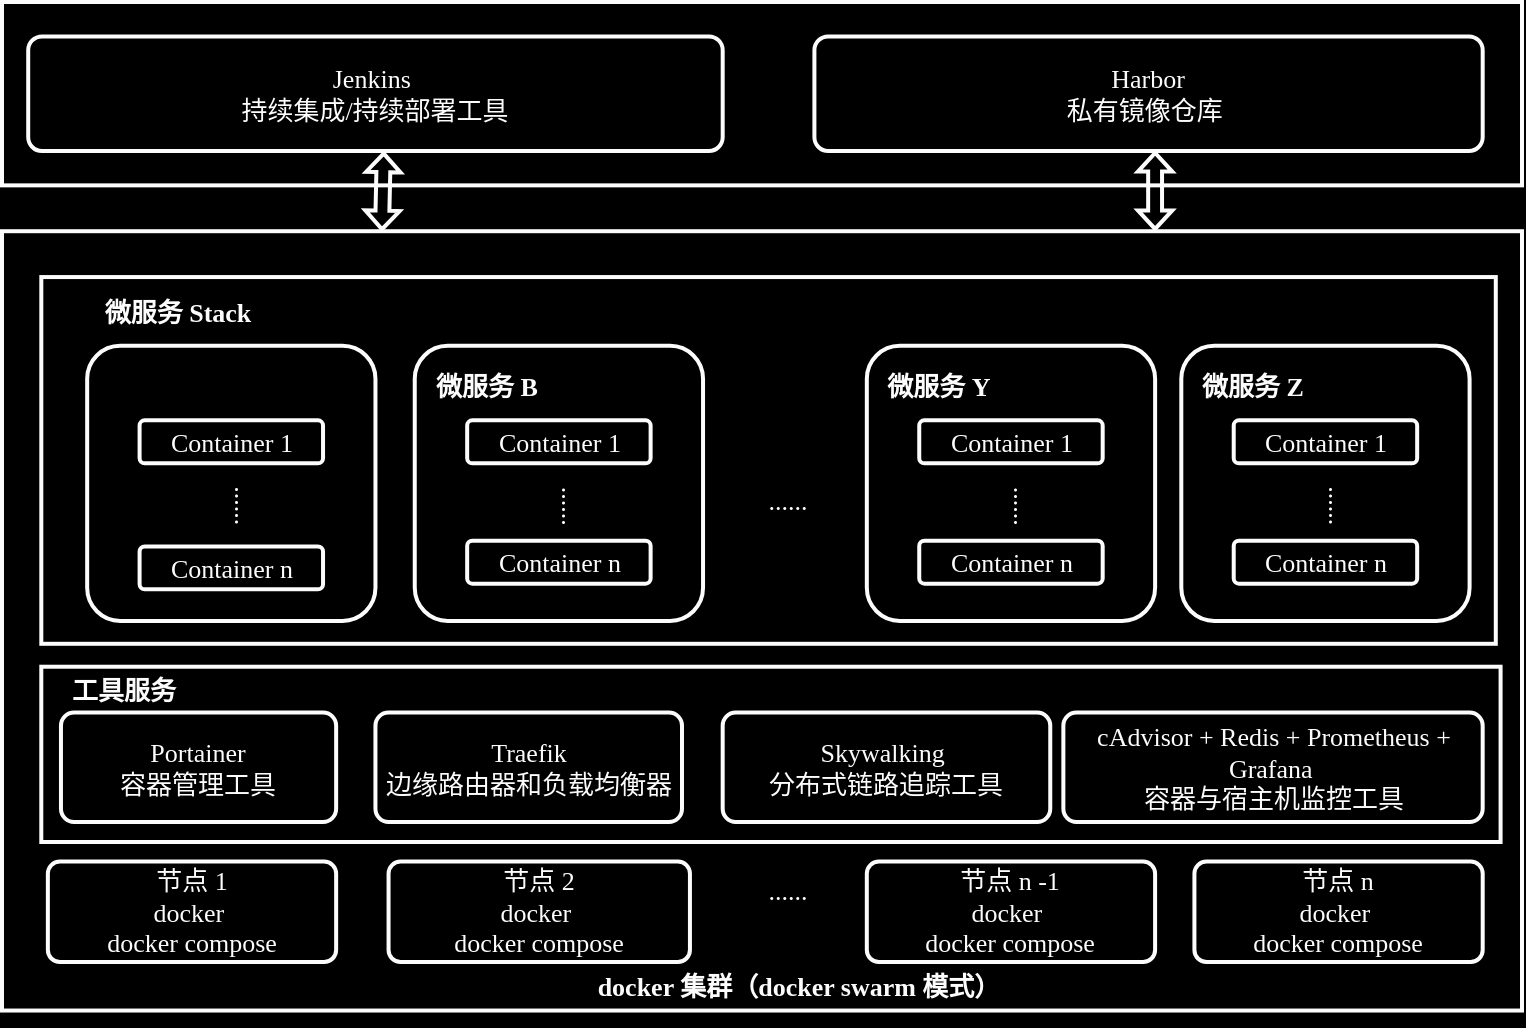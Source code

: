 <mxfile version="24.2.7" type="github">
  <diagram id="C5RBs43oDa-KdzZeNtuy" name="Page-1">
    <mxGraphModel dx="1247" dy="683" grid="1" gridSize="10" guides="1" tooltips="1" connect="1" arrows="1" fold="1" page="1" pageScale="1" pageWidth="827" pageHeight="1169" background="#000000" math="0" shadow="0">
      <root>
        <mxCell id="WIyWlLk6GJQsqaUBKTNV-0" />
        <mxCell id="WIyWlLk6GJQsqaUBKTNV-1" parent="WIyWlLk6GJQsqaUBKTNV-0" />
        <mxCell id="_ukXYbJVCE4wGKFz86gu-130" value="" style="group;labelBackgroundColor=none;fontSize=13;arcSize=12;" vertex="1" connectable="0" parent="WIyWlLk6GJQsqaUBKTNV-1">
          <mxGeometry x="30" y="40" width="760" height="510" as="geometry" />
        </mxCell>
        <mxCell id="_ukXYbJVCE4wGKFz86gu-5" value="" style="rounded=0;whiteSpace=wrap;html=1;fontSize=13;glass=0;strokeWidth=2;shadow=0;fillColor=none;fontColor=#FCFCFC;labelBackgroundColor=none;strokeColor=#FCFCFC;container=0;arcSize=12;" vertex="1" parent="_ukXYbJVCE4wGKFz86gu-130">
          <mxGeometry y="114.607" width="760.0" height="389.663" as="geometry" />
        </mxCell>
        <mxCell id="_ukXYbJVCE4wGKFz86gu-96" value="" style="rounded=0;whiteSpace=wrap;html=1;fontSize=13;glass=0;strokeWidth=2;shadow=0;fillColor=none;fontColor=#FCFCFC;labelBackgroundColor=none;container=0;strokeColor=#FCFCFC;arcSize=12;" vertex="1" parent="_ukXYbJVCE4wGKFz86gu-130">
          <mxGeometry x="19.65" y="332.36" width="729.64" height="87.64" as="geometry" />
        </mxCell>
        <mxCell id="_ukXYbJVCE4wGKFz86gu-1" value="&lt;font style=&quot;font-size: 13px;&quot; face=&quot;Times New Roman&quot;&gt;节点 1&lt;/font&gt;&lt;div style=&quot;font-size: 13px;&quot;&gt;&lt;font style=&quot;font-size: 13px;&quot; face=&quot;Times New Roman&quot;&gt;docker&amp;nbsp;&lt;/font&gt;&lt;/div&gt;&lt;div style=&quot;font-size: 13px;&quot;&gt;&lt;font style=&quot;font-size: 13px;&quot; face=&quot;Times New Roman&quot;&gt;docker compose&lt;/font&gt;&lt;/div&gt;" style="rounded=1;whiteSpace=wrap;html=1;fontSize=13;glass=0;strokeWidth=2;shadow=0;fontColor=#FCFCFC;labelBackgroundColor=none;container=0;fillColor=none;strokeColor=#FCFCFC;arcSize=12;" vertex="1" parent="_ukXYbJVCE4wGKFz86gu-130">
          <mxGeometry x="22.93" y="429.78" width="144.14" height="50.22" as="geometry" />
        </mxCell>
        <mxCell id="_ukXYbJVCE4wGKFz86gu-6" value="&lt;font face=&quot;Times New Roman&quot; style=&quot;font-size: 13px;&quot;&gt;docker 集群（docker swarm 模式）&lt;/font&gt;" style="text;html=1;align=center;verticalAlign=middle;whiteSpace=wrap;rounded=0;fontColor=#FCFCFC;labelBackgroundColor=none;container=0;fontStyle=1;fontSize=13;arcSize=12;" vertex="1" parent="_ukXYbJVCE4wGKFz86gu-130">
          <mxGeometry x="286.64" y="471.89" width="223.36" height="40.11" as="geometry" />
        </mxCell>
        <mxCell id="_ukXYbJVCE4wGKFz86gu-8" value="&lt;font style=&quot;font-size: 13px;&quot; face=&quot;Times New Roman&quot;&gt;......&lt;/font&gt;" style="text;html=1;align=center;verticalAlign=middle;whiteSpace=wrap;rounded=0;fontColor=#FCFCFC;labelBackgroundColor=none;container=0;fontSize=13;arcSize=12;" vertex="1" parent="_ukXYbJVCE4wGKFz86gu-130">
          <mxGeometry x="366.897" y="435.506" width="52.414" height="17.191" as="geometry" />
        </mxCell>
        <mxCell id="_ukXYbJVCE4wGKFz86gu-18" value="&lt;font style=&quot;font-size: 13px;&quot; face=&quot;Times New Roman&quot;&gt;节点 2&lt;/font&gt;&lt;div style=&quot;font-size: 13px;&quot;&gt;&lt;font style=&quot;font-size: 13px;&quot; face=&quot;Times New Roman&quot;&gt;docker&amp;nbsp;&lt;/font&gt;&lt;/div&gt;&lt;div style=&quot;font-size: 13px;&quot;&gt;&lt;font style=&quot;font-size: 13px;&quot; face=&quot;Times New Roman&quot;&gt;docker compose&lt;/font&gt;&lt;/div&gt;" style="rounded=1;whiteSpace=wrap;html=1;fontSize=13;glass=0;strokeWidth=2;shadow=0;fontColor=#FCFCFC;labelBackgroundColor=none;container=0;fillColor=none;strokeColor=#FCFCFC;arcSize=12;" vertex="1" parent="_ukXYbJVCE4wGKFz86gu-130">
          <mxGeometry x="193.28" y="429.78" width="150.69" height="50.22" as="geometry" />
        </mxCell>
        <mxCell id="_ukXYbJVCE4wGKFz86gu-19" value="&lt;font style=&quot;font-size: 13px;&quot; face=&quot;Times New Roman&quot;&gt;节点 n&lt;/font&gt;&lt;div style=&quot;font-size: 13px;&quot;&gt;&lt;font style=&quot;font-size: 13px;&quot; face=&quot;Times New Roman&quot;&gt;docker&amp;nbsp;&lt;/font&gt;&lt;/div&gt;&lt;div style=&quot;font-size: 13px;&quot;&gt;&lt;font style=&quot;font-size: 13px;&quot; face=&quot;Times New Roman&quot;&gt;docker compose&lt;/font&gt;&lt;/div&gt;" style="rounded=1;whiteSpace=wrap;html=1;fontSize=13;glass=0;strokeWidth=2;shadow=0;fontColor=#FCFCFC;labelBackgroundColor=none;container=0;fillColor=none;strokeColor=#FCFCFC;arcSize=12;" vertex="1" parent="_ukXYbJVCE4wGKFz86gu-130">
          <mxGeometry x="596.21" y="429.78" width="144.14" height="50.22" as="geometry" />
        </mxCell>
        <mxCell id="_ukXYbJVCE4wGKFz86gu-20" value="&lt;font style=&quot;font-size: 13px;&quot; face=&quot;Times New Roman&quot;&gt;节点 n -1&lt;/font&gt;&lt;div style=&quot;font-size: 13px;&quot;&gt;&lt;font style=&quot;font-size: 13px;&quot; face=&quot;Times New Roman&quot;&gt;docker&amp;nbsp;&lt;/font&gt;&lt;/div&gt;&lt;div style=&quot;font-size: 13px;&quot;&gt;&lt;font style=&quot;font-size: 13px;&quot; face=&quot;Times New Roman&quot;&gt;docker compose&lt;/font&gt;&lt;/div&gt;" style="rounded=1;whiteSpace=wrap;html=1;fontSize=13;glass=0;strokeWidth=2;shadow=0;fontColor=#FCFCFC;labelBackgroundColor=none;container=0;fillColor=none;strokeColor=#FCFCFC;arcSize=12;" vertex="1" parent="_ukXYbJVCE4wGKFz86gu-130">
          <mxGeometry x="432.41" y="429.78" width="144.14" height="50.22" as="geometry" />
        </mxCell>
        <mxCell id="_ukXYbJVCE4wGKFz86gu-66" value="" style="group;fontColor=#FCFCFC;labelBackgroundColor=none;strokeColor=#FCFCFC;fillColor=none;strokeWidth=2;container=0;fontSize=13;arcSize=12;" vertex="1" connectable="0" parent="_ukXYbJVCE4wGKFz86gu-130">
          <mxGeometry x="19.655" y="137.528" width="727.241" height="183.371" as="geometry" />
        </mxCell>
        <mxCell id="_ukXYbJVCE4wGKFz86gu-114" value="" style="group;fontColor=#FCFCFC;labelBackgroundColor=none;fillColor=none;strokeColor=#FCFCFC;strokeWidth=2;container=0;fontSize=13;arcSize=12;" vertex="1" connectable="0" parent="_ukXYbJVCE4wGKFz86gu-130">
          <mxGeometry width="760.0" height="91.685" as="geometry" />
        </mxCell>
        <mxCell id="_ukXYbJVCE4wGKFz86gu-65" value="&lt;font style=&quot;font-size: 13px;&quot; face=&quot;Times New Roman&quot;&gt;&lt;span style=&quot;font-size: 13px;&quot;&gt;微服务 Stack&lt;/span&gt;&lt;/font&gt;" style="text;html=1;align=center;verticalAlign=middle;whiteSpace=wrap;rounded=0;fontStyle=1;fontColor=#FCFCFC;labelBackgroundColor=none;container=0;fontSize=13;arcSize=12;" vertex="1" parent="_ukXYbJVCE4wGKFz86gu-130">
          <mxGeometry x="26.204" y="143.26" width="123.655" height="22.92" as="geometry" />
        </mxCell>
        <mxCell id="_ukXYbJVCE4wGKFz86gu-48" value="&lt;font style=&quot;font-size: 13px;&quot; face=&quot;Times New Roman&quot;&gt;......&lt;/font&gt;" style="text;html=1;align=center;verticalAlign=middle;whiteSpace=wrap;rounded=0;fontColor=#FCFCFC;labelBackgroundColor=none;container=0;fontSize=13;arcSize=12;" vertex="1" parent="_ukXYbJVCE4wGKFz86gu-130">
          <mxGeometry x="366.897" y="240.674" width="52.414" height="17.191" as="geometry" />
        </mxCell>
        <mxCell id="_ukXYbJVCE4wGKFz86gu-29" value="&lt;p style=&quot;margin: 0pt 0pt 0.0pt; font-size: 13px;&quot; class=&quot;MsoNormal&quot;&gt;&lt;br style=&quot;font-size: 13px;&quot;&gt;&lt;/p&gt;" style="rounded=1;whiteSpace=wrap;html=1;fontSize=13;glass=0;strokeWidth=2;shadow=0;fontColor=#FCFCFC;labelBackgroundColor=none;container=0;strokeColor=#FCFCFC;fillColor=none;arcSize=12;" vertex="1" parent="_ukXYbJVCE4wGKFz86gu-130">
          <mxGeometry x="42.586" y="171.91" width="144.138" height="137.528" as="geometry" />
        </mxCell>
        <mxCell id="_ukXYbJVCE4wGKFz86gu-30" value="&lt;p style=&quot;margin: 0pt 0pt 0.0pt; font-size: 13px;&quot; class=&quot;MsoNormal&quot;&gt;&lt;font style=&quot;font-size: 13px;&quot; face=&quot;Times New Roman Regular&quot;&gt;&lt;span style=&quot;font-size: 13px;&quot;&gt;Container 1&lt;/span&gt;&lt;/font&gt;&lt;/p&gt;" style="rounded=1;whiteSpace=wrap;html=1;fontSize=13;glass=0;strokeWidth=2;shadow=0;fontColor=#FCFCFC;labelBackgroundColor=none;container=0;fillColor=none;strokeColor=#FCFCFC;arcSize=12;" vertex="1" parent="_ukXYbJVCE4wGKFz86gu-130">
          <mxGeometry x="68.793" y="209.157" width="91.724" height="21.489" as="geometry" />
        </mxCell>
        <mxCell id="_ukXYbJVCE4wGKFz86gu-31" value="&lt;font face=&quot;Times New Roman&quot; style=&quot;font-size: 13px;&quot;&gt;&lt;span style=&quot;font-size: 13px;&quot;&gt;微服务 A&lt;/span&gt;&lt;/font&gt;" style="text;html=1;align=center;verticalAlign=middle;whiteSpace=wrap;rounded=0;fontStyle=1;fontColor=default;labelBackgroundColor=none;container=0;fontSize=13;arcSize=12;" vertex="1" parent="_ukXYbJVCE4wGKFz86gu-130">
          <mxGeometry x="49.143" y="180.51" width="100.716" height="22.92" as="geometry" />
        </mxCell>
        <mxCell id="_ukXYbJVCE4wGKFz86gu-33" value="&lt;p style=&quot;margin: 0pt 0pt 0.0pt; font-size: 13px;&quot; class=&quot;MsoNormal&quot;&gt;&lt;font style=&quot;font-size: 13px;&quot; face=&quot;Times New Roman Regular&quot;&gt;&lt;span style=&quot;font-size: 13px;&quot;&gt;Container n&lt;/span&gt;&lt;/font&gt;&lt;/p&gt;" style="rounded=1;whiteSpace=wrap;html=1;fontSize=13;glass=0;strokeWidth=2;shadow=0;fontColor=#FCFCFC;labelBackgroundColor=none;container=0;fillColor=none;strokeColor=#FCFCFC;arcSize=12;" vertex="1" parent="_ukXYbJVCE4wGKFz86gu-130">
          <mxGeometry x="68.793" y="272.191" width="91.724" height="21.489" as="geometry" />
        </mxCell>
        <mxCell id="_ukXYbJVCE4wGKFz86gu-34" value="&lt;font style=&quot;font-size: 13px;&quot; face=&quot;Times New Roman&quot;&gt;......&lt;/font&gt;" style="text;html=1;align=center;verticalAlign=middle;whiteSpace=wrap;rounded=0;rotation=90;fontColor=#FCFCFC;labelBackgroundColor=none;container=0;fontSize=13;arcSize=12;" vertex="1" parent="_ukXYbJVCE4wGKFz86gu-130">
          <mxGeometry x="95.0" y="243.539" width="52.414" height="17.191" as="geometry" />
        </mxCell>
        <mxCell id="_ukXYbJVCE4wGKFz86gu-37" value="&lt;p style=&quot;margin: 0pt 0pt 0.0pt; font-size: 13px;&quot; class=&quot;MsoNormal&quot;&gt;&lt;br style=&quot;font-size: 13px;&quot;&gt;&lt;/p&gt;" style="rounded=1;whiteSpace=wrap;html=1;fontSize=13;glass=0;strokeWidth=2;shadow=0;fontColor=#FCFCFC;labelBackgroundColor=none;container=0;fillColor=none;strokeColor=#FCFCFC;arcSize=12;" vertex="1" parent="_ukXYbJVCE4wGKFz86gu-130">
          <mxGeometry x="206.379" y="171.91" width="144.138" height="137.528" as="geometry" />
        </mxCell>
        <mxCell id="_ukXYbJVCE4wGKFz86gu-38" value="&lt;p style=&quot;margin: 0pt 0pt 0.0pt; font-size: 13px;&quot; class=&quot;MsoNormal&quot;&gt;&lt;font style=&quot;font-size: 13px;&quot; face=&quot;Times New Roman Regular&quot;&gt;&lt;span style=&quot;font-size: 13px;&quot;&gt;Container 1&lt;/span&gt;&lt;/font&gt;&lt;/p&gt;" style="rounded=1;whiteSpace=wrap;html=1;fontSize=13;glass=0;strokeWidth=2;shadow=0;fontColor=#FCFCFC;labelBackgroundColor=none;container=0;fillColor=none;strokeColor=#FCFCFC;arcSize=12;" vertex="1" parent="_ukXYbJVCE4wGKFz86gu-130">
          <mxGeometry x="232.586" y="209.157" width="91.724" height="21.489" as="geometry" />
        </mxCell>
        <mxCell id="_ukXYbJVCE4wGKFz86gu-39" value="&lt;font style=&quot;font-size: 13px;&quot; face=&quot;Times New Roman&quot;&gt;&lt;span style=&quot;font-size: 13px;&quot;&gt;微服务 B&lt;/span&gt;&lt;/font&gt;" style="text;html=1;align=center;verticalAlign=middle;whiteSpace=wrap;rounded=0;fontStyle=1;fontColor=#FCFCFC;labelBackgroundColor=none;container=0;fontSize=13;arcSize=12;" vertex="1" parent="_ukXYbJVCE4wGKFz86gu-130">
          <mxGeometry x="212.931" y="180.506" width="58.966" height="22.921" as="geometry" />
        </mxCell>
        <mxCell id="_ukXYbJVCE4wGKFz86gu-41" value="&lt;font style=&quot;font-size: 13px;&quot; face=&quot;Times New Roman&quot;&gt;......&lt;/font&gt;" style="text;html=1;align=center;verticalAlign=middle;whiteSpace=wrap;rounded=0;rotation=90;fontColor=#FCFCFC;labelBackgroundColor=none;container=0;fontSize=13;arcSize=12;" vertex="1" parent="_ukXYbJVCE4wGKFz86gu-130">
          <mxGeometry x="258.793" y="243.539" width="52.414" height="17.191" as="geometry" />
        </mxCell>
        <mxCell id="_ukXYbJVCE4wGKFz86gu-14" value="&lt;font style=&quot;font-size: 13px;&quot; face=&quot;Times New Roman&quot;&gt;Traefik&lt;/font&gt;&lt;div style=&quot;font-size: 13px;&quot;&gt;&lt;p style=&quot;margin: 0pt 0pt 0.0pt; text-align: justify; font-size: 13px;&quot; class=&quot;MsoNormal&quot;&gt;&lt;span style=&quot;font-size: 13px;&quot;&gt;&lt;font style=&quot;font-size: 13px;&quot; face=&quot;yobFlRzFiSTVJPav9Yy1&quot;&gt;边缘路由器和负载均衡器&lt;/font&gt;&lt;/span&gt;&lt;/p&gt;&lt;/div&gt;" style="rounded=1;whiteSpace=wrap;html=1;fontSize=13;glass=0;strokeWidth=2;shadow=0;fontColor=#FCFCFC;labelBackgroundColor=none;container=0;fillColor=none;strokeColor=#FCFCFC;arcSize=12;" vertex="1" parent="_ukXYbJVCE4wGKFz86gu-130">
          <mxGeometry x="186.72" y="355.28" width="153.28" height="54.72" as="geometry" />
        </mxCell>
        <mxCell id="_ukXYbJVCE4wGKFz86gu-15" value="&lt;p style=&quot;margin: 0pt 0pt 0.0pt; font-family: &amp;quot;Times New Roman&amp;quot;; font-size: 13px;&quot; class=&quot;MsoNormal&quot;&gt;&lt;span style=&quot;font-family: 仿宋_GB2312; font-size: 13px;&quot;&gt;&lt;font style=&quot;font-size: 13px;&quot; face=&quot;Times New Roman Regular&quot;&gt;Portainer&lt;/font&gt;&lt;/span&gt;&lt;/p&gt;&lt;div style=&quot;font-size: 13px;&quot;&gt;&lt;p style=&quot;margin: 0pt 0pt 0.0pt; text-align: justify; font-size: 13px;&quot; class=&quot;MsoNormal&quot;&gt;&lt;font style=&quot;font-size: 13px;&quot; face=&quot;yobFlRzFiSTVJPav9Yy1&quot;&gt;&lt;span style=&quot;font-size: 13px;&quot;&gt;容器管理工具&lt;/span&gt;&lt;/font&gt;&lt;/p&gt;&lt;/div&gt;" style="rounded=1;whiteSpace=wrap;html=1;fontSize=13;glass=0;strokeWidth=2;shadow=0;fontColor=#FCFCFC;labelBackgroundColor=none;container=0;fillColor=none;strokeColor=#FCFCFC;arcSize=12;" vertex="1" parent="_ukXYbJVCE4wGKFz86gu-130">
          <mxGeometry x="29.48" y="355.28" width="137.59" height="54.72" as="geometry" />
        </mxCell>
        <mxCell id="_ukXYbJVCE4wGKFz86gu-16" value="&lt;p style=&quot;margin: 0pt 0pt 0.0pt; font-family: &amp;quot;Times New Roman&amp;quot;; font-size: 13px;&quot; class=&quot;MsoNormal&quot;&gt;&lt;span style=&quot;font-family: 仿宋_GB2312; font-size: 13px;&quot;&gt;&lt;font style=&quot;font-size: 13px;&quot; face=&quot;Times New Roman Regular&quot;&gt;c&lt;/font&gt;&lt;/span&gt;&lt;span style=&quot;font-family: &amp;quot;Times New Roman Regular&amp;quot;; font-size: 13px;&quot;&gt;A&lt;/span&gt;&lt;span style=&quot;font-family: 仿宋_GB2312; font-size: 13px;&quot;&gt;&lt;font style=&quot;font-size: 13px;&quot; face=&quot;Times New Roman Regular&quot;&gt;dvisor + Redis + Prometheus + Grafana&amp;nbsp;&lt;/font&gt;&lt;/span&gt;&lt;/p&gt;&lt;div style=&quot;font-size: 13px;&quot;&gt;&lt;p style=&quot;margin: 0pt 0pt 0.0pt; font-size: 13px;&quot; class=&quot;MsoNormal&quot;&gt;&lt;font style=&quot;font-size: 13px;&quot; face=&quot;yobFlRzFiSTVJPav9Yy1&quot;&gt;&lt;span style=&quot;font-size: 13px;&quot;&gt;容器与宿主机监控工具&lt;/span&gt;&lt;/font&gt;&lt;/p&gt;&lt;/div&gt;" style="rounded=1;whiteSpace=wrap;html=1;fontSize=13;glass=0;strokeWidth=2;shadow=0;align=center;fontColor=#FCFCFC;labelBackgroundColor=none;container=0;fillColor=none;strokeColor=#FCFCFC;arcSize=12;" vertex="1" parent="_ukXYbJVCE4wGKFz86gu-130">
          <mxGeometry x="530.68" y="355.28" width="209.66" height="54.72" as="geometry" />
        </mxCell>
        <mxCell id="_ukXYbJVCE4wGKFz86gu-17" value="&lt;p style=&quot;margin: 0pt 0pt 0.0pt; font-family: &amp;quot;Times New Roman&amp;quot;; font-size: 13px;&quot; class=&quot;MsoNormal&quot;&gt;&lt;span style=&quot;font-family: 仿宋_GB2312; font-size: 13px;&quot;&gt;&lt;font style=&quot;font-size: 13px;&quot; face=&quot;Times New Roman Regular&quot;&gt;Skywalking&amp;nbsp;&lt;/font&gt;&lt;/span&gt;&lt;/p&gt;&lt;div style=&quot;font-size: 13px;&quot;&gt;&lt;p style=&quot;margin: 0pt 0pt 0.0pt; font-size: 13px;&quot; class=&quot;MsoNormal&quot;&gt;&lt;font style=&quot;font-size: 13px;&quot; face=&quot;yobFlRzFiSTVJPav9Yy1&quot;&gt;&lt;span style=&quot;font-size: 13px;&quot;&gt;分布式链路追踪工具&lt;/span&gt;&lt;/font&gt;&lt;/p&gt;&lt;/div&gt;" style="rounded=1;whiteSpace=wrap;html=1;fontSize=13;glass=0;strokeWidth=2;shadow=0;align=center;fontColor=#FCFCFC;labelBackgroundColor=none;container=0;fillColor=none;strokeColor=#FCFCFC;arcSize=12;" vertex="1" parent="_ukXYbJVCE4wGKFz86gu-130">
          <mxGeometry x="360.34" y="355.28" width="163.79" height="54.72" as="geometry" />
        </mxCell>
        <mxCell id="_ukXYbJVCE4wGKFz86gu-98" value="&lt;font style=&quot;font-size: 13px;&quot; face=&quot;Times New Roman&quot;&gt;&lt;span style=&quot;font-size: 13px;&quot;&gt;工具服务&lt;/span&gt;&lt;/font&gt;" style="text;html=1;align=center;verticalAlign=middle;whiteSpace=wrap;rounded=0;fontStyle=1;fontColor=#FCFCFC;labelBackgroundColor=none;container=0;fontSize=13;arcSize=12;" vertex="1" parent="_ukXYbJVCE4wGKFz86gu-130">
          <mxGeometry x="19.655" y="332.36" width="81.897" height="22.921" as="geometry" />
        </mxCell>
        <mxCell id="_ukXYbJVCE4wGKFz86gu-0" value="&lt;font face=&quot;Times New Roman&quot; style=&quot;font-size: 13px;&quot;&gt;Jenkins&amp;nbsp;&lt;/font&gt;&lt;div style=&quot;font-size: 13px;&quot;&gt;&lt;font style=&quot;font-size: 13px;&quot; face=&quot;RUwg2uM1JFRjtRuIZe-r&quot;&gt;持续集成/持续部署工具&lt;/font&gt;&lt;/div&gt;" style="rounded=1;whiteSpace=wrap;html=1;fontSize=13;glass=0;strokeWidth=2;shadow=0;fontColor=#FCFCFC;labelBackgroundColor=none;fillColor=none;strokeColor=#FCFCFC;container=0;arcSize=12;" vertex="1" parent="_ukXYbJVCE4wGKFz86gu-130">
          <mxGeometry x="13.103" y="17.191" width="347.241" height="57.303" as="geometry" />
        </mxCell>
        <mxCell id="_ukXYbJVCE4wGKFz86gu-12" value="&lt;font face=&quot;Times New Roman&quot; style=&quot;font-size: 13px;&quot;&gt;Harbor&lt;/font&gt;&lt;div style=&quot;font-size: 13px;&quot;&gt;&lt;font face=&quot;kddPSrj0EZQL9UMXb2O5&quot; style=&quot;font-size: 13px;&quot;&gt;私有镜像仓库&amp;nbsp;&lt;/font&gt;&lt;/div&gt;" style="rounded=1;whiteSpace=wrap;html=1;fontSize=13;glass=0;strokeWidth=2;shadow=0;fontColor=#FCFCFC;labelBackgroundColor=none;fillColor=none;strokeColor=#FCFCFC;container=0;arcSize=12;" vertex="1" parent="_ukXYbJVCE4wGKFz86gu-130">
          <mxGeometry x="406.207" y="17.191" width="334.138" height="57.303" as="geometry" />
        </mxCell>
        <mxCell id="_ukXYbJVCE4wGKFz86gu-118" value="&lt;p style=&quot;margin: 0pt 0pt 0.0pt; font-size: 13px;&quot; class=&quot;MsoNormal&quot;&gt;&lt;font style=&quot;font-size: 13px;&quot; face=&quot;Times New Roman Regular&quot;&gt;&lt;span style=&quot;font-size: 13px;&quot;&gt;Container n&lt;/span&gt;&lt;/font&gt;&lt;/p&gt;" style="rounded=1;whiteSpace=wrap;html=1;fontSize=13;glass=0;strokeWidth=2;shadow=0;fontColor=#FCFCFC;labelBackgroundColor=none;container=0;fillColor=none;strokeColor=#FCFCFC;arcSize=12;" vertex="1" parent="_ukXYbJVCE4wGKFz86gu-130">
          <mxGeometry x="232.586" y="269.326" width="91.724" height="21.489" as="geometry" />
        </mxCell>
        <mxCell id="_ukXYbJVCE4wGKFz86gu-120" value="&lt;p style=&quot;margin: 0pt 0pt 0.0pt; font-size: 13px;&quot; class=&quot;MsoNormal&quot;&gt;&lt;br style=&quot;font-size: 13px;&quot;&gt;&lt;/p&gt;" style="rounded=1;whiteSpace=wrap;html=1;fontSize=13;glass=0;strokeWidth=2;shadow=0;fontColor=#FCFCFC;labelBackgroundColor=none;container=0;fillColor=none;strokeColor=#FCFCFC;arcSize=12;" vertex="1" parent="_ukXYbJVCE4wGKFz86gu-130">
          <mxGeometry x="432.414" y="171.91" width="144.138" height="137.528" as="geometry" />
        </mxCell>
        <mxCell id="_ukXYbJVCE4wGKFz86gu-121" value="&lt;p style=&quot;margin: 0pt 0pt 0.0pt; font-size: 13px;&quot; class=&quot;MsoNormal&quot;&gt;&lt;font style=&quot;font-size: 13px;&quot; face=&quot;Times New Roman Regular&quot;&gt;&lt;span style=&quot;font-size: 13px;&quot;&gt;Container 1&lt;/span&gt;&lt;/font&gt;&lt;/p&gt;" style="rounded=1;whiteSpace=wrap;html=1;fontSize=13;glass=0;strokeWidth=2;shadow=0;fontColor=#FCFCFC;labelBackgroundColor=none;container=0;fillColor=none;strokeColor=#FCFCFC;arcSize=12;" vertex="1" parent="_ukXYbJVCE4wGKFz86gu-130">
          <mxGeometry x="458.621" y="209.157" width="91.724" height="21.489" as="geometry" />
        </mxCell>
        <mxCell id="_ukXYbJVCE4wGKFz86gu-122" value="&lt;font style=&quot;font-size: 13px;&quot; face=&quot;Times New Roman&quot;&gt;&lt;span style=&quot;font-size: 13px;&quot;&gt;微服务 Y&lt;/span&gt;&lt;/font&gt;" style="text;html=1;align=center;verticalAlign=middle;whiteSpace=wrap;rounded=0;fontStyle=1;fontColor=#FCFCFC;labelBackgroundColor=none;container=0;fontSize=13;arcSize=12;" vertex="1" parent="_ukXYbJVCE4wGKFz86gu-130">
          <mxGeometry x="438.966" y="180.506" width="58.966" height="22.921" as="geometry" />
        </mxCell>
        <mxCell id="_ukXYbJVCE4wGKFz86gu-123" value="&lt;font style=&quot;font-size: 13px;&quot; face=&quot;Times New Roman&quot;&gt;......&lt;/font&gt;" style="text;html=1;align=center;verticalAlign=middle;whiteSpace=wrap;rounded=0;rotation=90;fontColor=#FCFCFC;labelBackgroundColor=none;container=0;fontSize=13;arcSize=12;" vertex="1" parent="_ukXYbJVCE4wGKFz86gu-130">
          <mxGeometry x="484.828" y="243.539" width="52.414" height="17.191" as="geometry" />
        </mxCell>
        <mxCell id="_ukXYbJVCE4wGKFz86gu-124" value="&lt;p style=&quot;margin: 0pt 0pt 0.0pt; font-size: 13px;&quot; class=&quot;MsoNormal&quot;&gt;&lt;font style=&quot;font-size: 13px;&quot; face=&quot;Times New Roman Regular&quot;&gt;&lt;span style=&quot;font-size: 13px;&quot;&gt;Container n&lt;/span&gt;&lt;/font&gt;&lt;/p&gt;" style="rounded=1;whiteSpace=wrap;html=1;fontSize=13;glass=0;strokeWidth=2;shadow=0;fontColor=#FCFCFC;labelBackgroundColor=none;container=0;fillColor=none;strokeColor=#FCFCFC;arcSize=12;" vertex="1" parent="_ukXYbJVCE4wGKFz86gu-130">
          <mxGeometry x="458.621" y="269.326" width="91.724" height="21.489" as="geometry" />
        </mxCell>
        <mxCell id="_ukXYbJVCE4wGKFz86gu-125" value="&lt;p style=&quot;margin: 0pt 0pt 0.0pt; font-size: 13px;&quot; class=&quot;MsoNormal&quot;&gt;&lt;br style=&quot;font-size: 13px;&quot;&gt;&lt;/p&gt;" style="rounded=1;whiteSpace=wrap;html=1;fontSize=13;glass=0;strokeWidth=2;shadow=0;fontColor=#FCFCFC;labelBackgroundColor=none;container=0;fillColor=none;strokeColor=#FCFCFC;arcSize=12;" vertex="1" parent="_ukXYbJVCE4wGKFz86gu-130">
          <mxGeometry x="589.655" y="171.91" width="144.138" height="137.528" as="geometry" />
        </mxCell>
        <mxCell id="_ukXYbJVCE4wGKFz86gu-126" value="&lt;p style=&quot;margin: 0pt 0pt 0.0pt; font-size: 13px;&quot; class=&quot;MsoNormal&quot;&gt;&lt;font style=&quot;font-size: 13px;&quot; face=&quot;Times New Roman Regular&quot;&gt;&lt;span style=&quot;font-size: 13px;&quot;&gt;Container 1&lt;/span&gt;&lt;/font&gt;&lt;/p&gt;" style="rounded=1;whiteSpace=wrap;html=1;fontSize=13;glass=0;strokeWidth=2;shadow=0;fontColor=#FCFCFC;labelBackgroundColor=none;container=0;fillColor=none;strokeColor=#FCFCFC;arcSize=12;" vertex="1" parent="_ukXYbJVCE4wGKFz86gu-130">
          <mxGeometry x="615.862" y="209.157" width="91.724" height="21.489" as="geometry" />
        </mxCell>
        <mxCell id="_ukXYbJVCE4wGKFz86gu-127" value="&lt;font style=&quot;font-size: 13px;&quot; face=&quot;Times New Roman&quot;&gt;&lt;span style=&quot;font-size: 13px;&quot;&gt;微服务 Z&lt;/span&gt;&lt;/font&gt;" style="text;html=1;align=center;verticalAlign=middle;whiteSpace=wrap;rounded=0;fontStyle=1;fontColor=#FCFCFC;labelBackgroundColor=none;container=0;fontSize=13;arcSize=12;" vertex="1" parent="_ukXYbJVCE4wGKFz86gu-130">
          <mxGeometry x="596.207" y="180.506" width="58.966" height="22.921" as="geometry" />
        </mxCell>
        <mxCell id="_ukXYbJVCE4wGKFz86gu-128" value="&lt;font style=&quot;font-size: 13px;&quot; face=&quot;Times New Roman&quot;&gt;......&lt;/font&gt;" style="text;html=1;align=center;verticalAlign=middle;whiteSpace=wrap;rounded=0;rotation=90;fontColor=#FCFCFC;labelBackgroundColor=none;container=0;fontSize=13;arcSize=12;" vertex="1" parent="_ukXYbJVCE4wGKFz86gu-130">
          <mxGeometry x="642.069" y="243.539" width="52.414" height="17.191" as="geometry" />
        </mxCell>
        <mxCell id="_ukXYbJVCE4wGKFz86gu-129" value="&lt;p style=&quot;margin: 0pt 0pt 0.0pt; font-size: 13px;&quot; class=&quot;MsoNormal&quot;&gt;&lt;font style=&quot;font-size: 13px;&quot; face=&quot;Times New Roman Regular&quot;&gt;&lt;span style=&quot;font-size: 13px;&quot;&gt;Container n&lt;/span&gt;&lt;/font&gt;&lt;/p&gt;" style="rounded=1;whiteSpace=wrap;html=1;fontSize=13;glass=0;strokeWidth=2;shadow=0;fontColor=#FCFCFC;labelBackgroundColor=none;container=0;fillColor=none;strokeColor=#FCFCFC;arcSize=12;" vertex="1" parent="_ukXYbJVCE4wGKFz86gu-130">
          <mxGeometry x="615.862" y="269.326" width="91.724" height="21.489" as="geometry" />
        </mxCell>
        <mxCell id="_ukXYbJVCE4wGKFz86gu-132" value="" style="shape=flexArrow;endArrow=classic;startArrow=classic;html=1;rounded=0;strokeColor=#FCFCFC;strokeWidth=2;entryX=0.512;entryY=1.005;entryDx=0;entryDy=0;exitX=0.25;exitY=0;exitDx=0;exitDy=0;width=5.946;endSize=2.427;startWidth=8.204;startSize=2.427;entryPerimeter=0;endWidth=8.204;arcSize=12;fontSize=13;labelBackgroundColor=none;" edge="1" parent="_ukXYbJVCE4wGKFz86gu-130" source="_ukXYbJVCE4wGKFz86gu-5" target="_ukXYbJVCE4wGKFz86gu-0">
          <mxGeometry width="100" height="100" relative="1" as="geometry">
            <mxPoint x="-21.408" y="200" as="sourcePoint" />
            <mxPoint x="85.634" y="100" as="targetPoint" />
          </mxGeometry>
        </mxCell>
        <mxCell id="_ukXYbJVCE4wGKFz86gu-133" value="" style="shape=flexArrow;endArrow=classic;startArrow=classic;html=1;rounded=0;strokeColor=#FCFCFC;strokeWidth=2;entryX=0.512;entryY=1.005;entryDx=0;entryDy=0;exitX=0.25;exitY=0;exitDx=0;exitDy=0;width=5.946;endSize=2.427;startWidth=8.204;startSize=2.427;entryPerimeter=0;endWidth=8.204;arcSize=12;fontSize=13;labelBackgroundColor=none;" edge="1" parent="_ukXYbJVCE4wGKFz86gu-130">
          <mxGeometry width="100" height="100" relative="1" as="geometry">
            <mxPoint x="576.551" y="114.49" as="sourcePoint" />
            <mxPoint x="576.551" y="74.49" as="targetPoint" />
          </mxGeometry>
        </mxCell>
      </root>
    </mxGraphModel>
  </diagram>
</mxfile>
